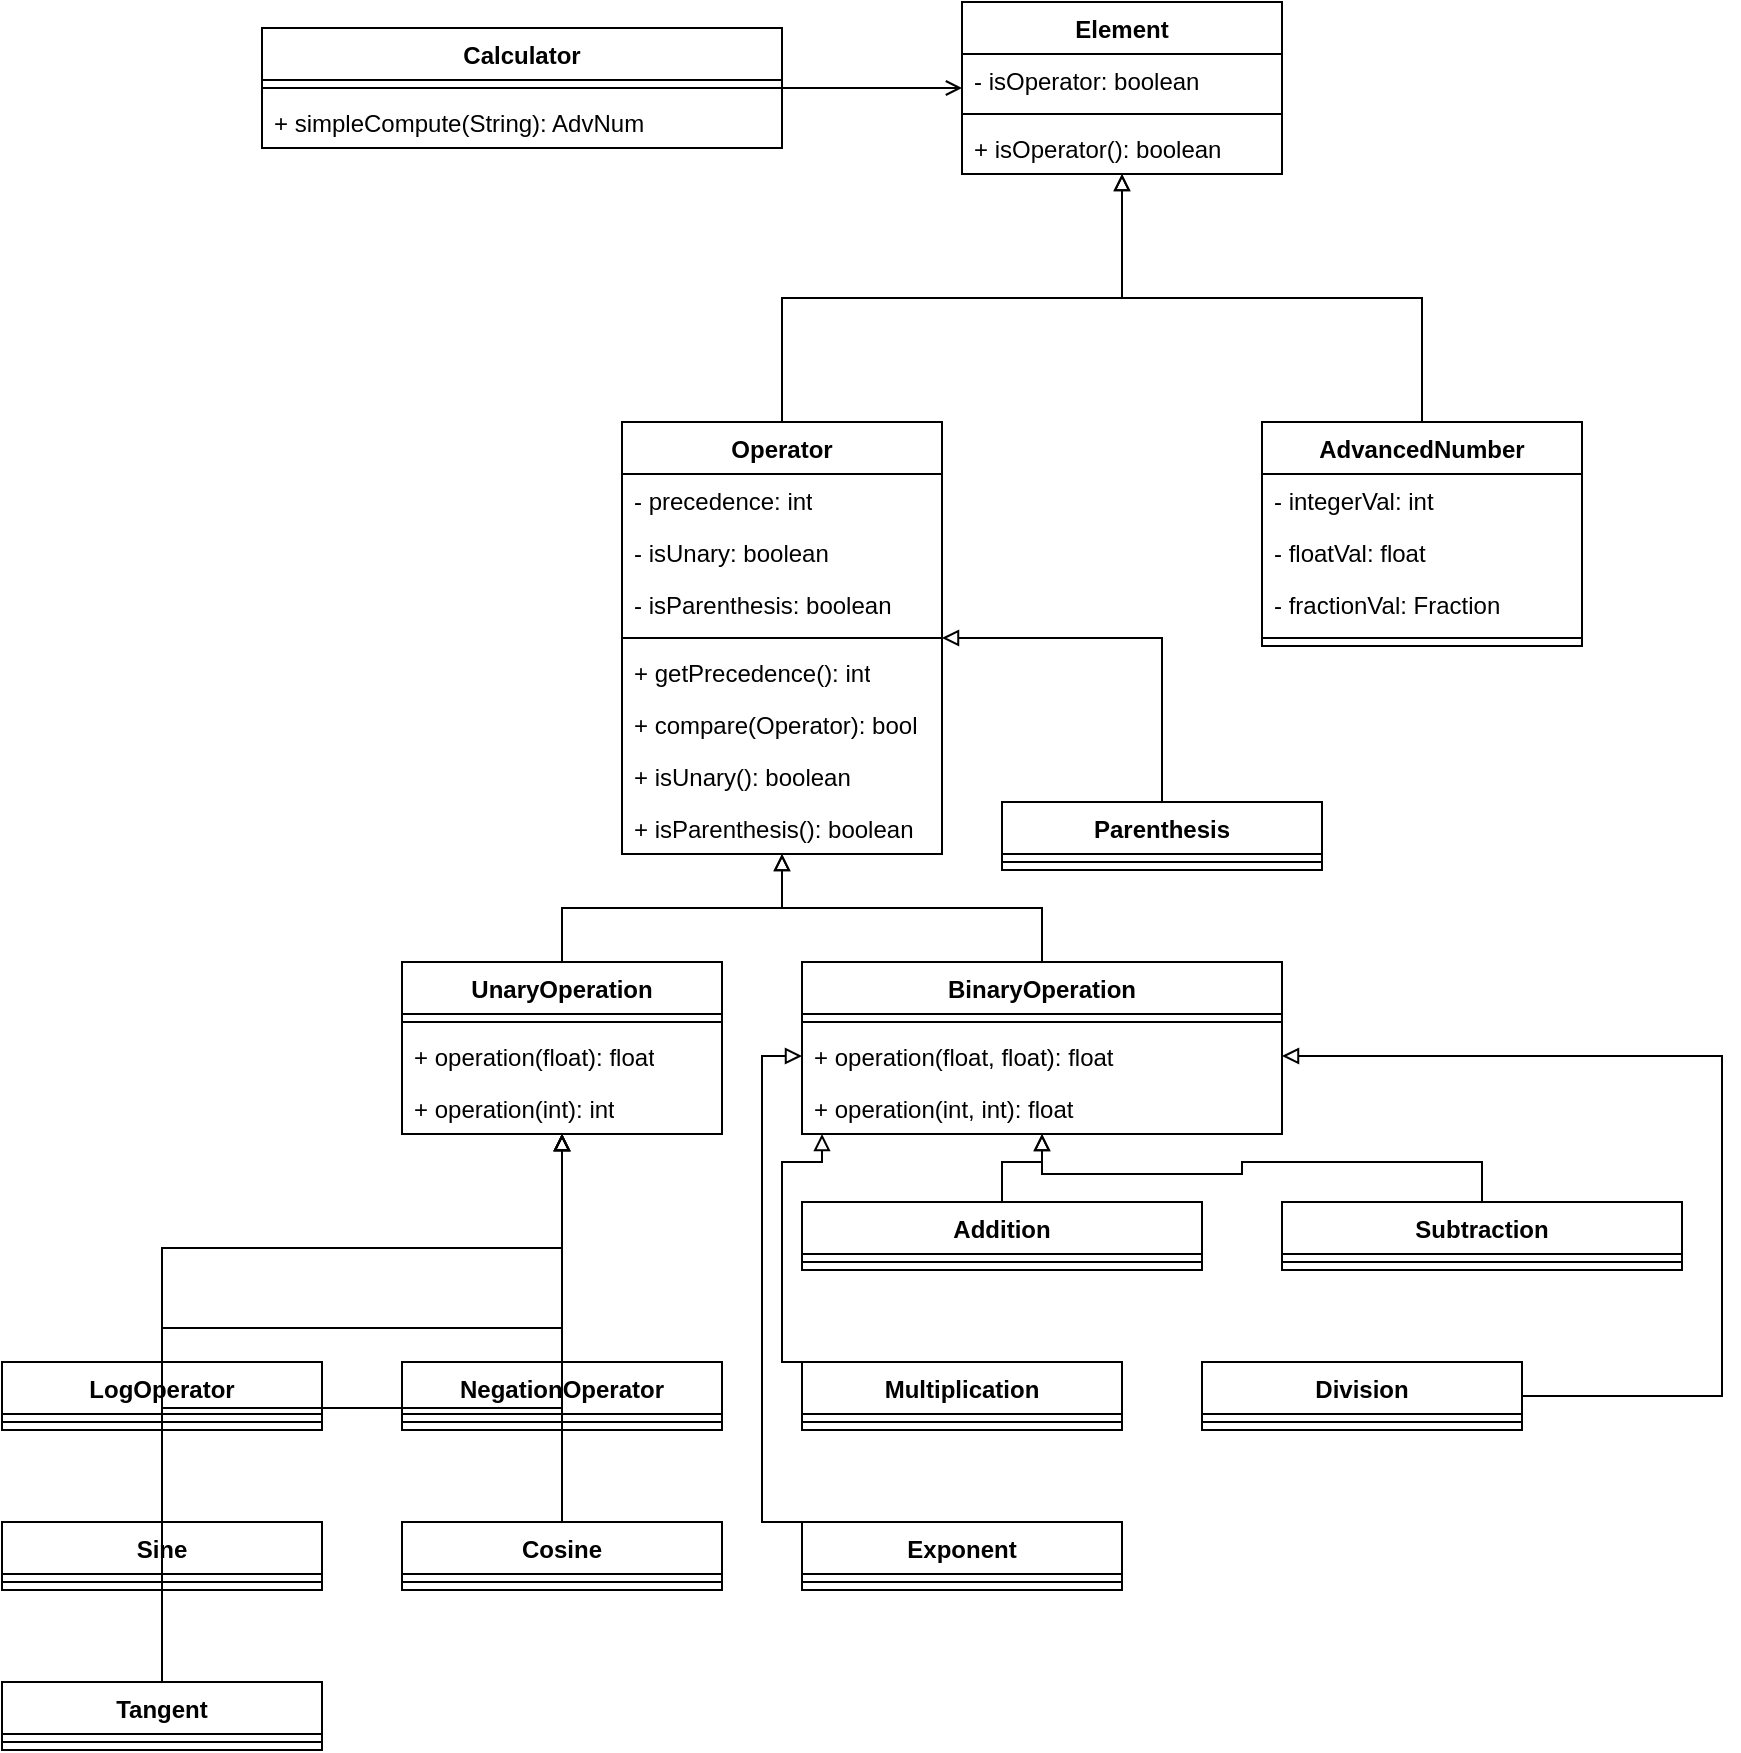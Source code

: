 <mxfile version="21.1.2" type="device">
  <diagram id="-UvzUclHXNHjqyJXg0e3" name="Calculator">
    <mxGraphModel dx="780" dy="1596" grid="1" gridSize="10" guides="1" tooltips="1" connect="1" arrows="1" fold="1" page="1" pageScale="1" pageWidth="850" pageHeight="1100" math="0" shadow="0">
      <root>
        <mxCell id="0" />
        <mxCell id="1" parent="0" />
        <mxCell id="I_2Y3bINnbza1C0EVIlu-2" style="edgeStyle=orthogonalEdgeStyle;rounded=0;orthogonalLoop=1;jettySize=auto;html=1;startArrow=none;startFill=0;endArrow=open;endFill=0;" edge="1" parent="1" source="4r55yMDbGyVV82dDF3I8-1" target="T0KQbcwTSuSwuq_IPpE6-3">
          <mxGeometry relative="1" as="geometry" />
        </mxCell>
        <mxCell id="4r55yMDbGyVV82dDF3I8-1" value="Calculator" style="swimlane;fontStyle=1;align=center;verticalAlign=top;childLayout=stackLayout;horizontal=1;startSize=26;horizontalStack=0;resizeParent=1;resizeParentMax=0;resizeLast=0;collapsible=1;marginBottom=0;whiteSpace=wrap;html=1;" parent="1" vertex="1">
          <mxGeometry x="210" y="-427" width="260" height="60" as="geometry" />
        </mxCell>
        <mxCell id="4r55yMDbGyVV82dDF3I8-3" value="" style="line;strokeWidth=1;fillColor=none;align=left;verticalAlign=middle;spacingTop=-1;spacingLeft=3;spacingRight=3;rotatable=0;labelPosition=right;points=[];portConstraint=eastwest;strokeColor=inherit;" parent="4r55yMDbGyVV82dDF3I8-1" vertex="1">
          <mxGeometry y="26" width="260" height="8" as="geometry" />
        </mxCell>
        <mxCell id="I_2Y3bINnbza1C0EVIlu-1" value="+ simpleCompute(String): AdvNum" style="text;strokeColor=none;fillColor=none;align=left;verticalAlign=top;spacingLeft=4;spacingRight=4;overflow=hidden;rotatable=0;points=[[0,0.5],[1,0.5]];portConstraint=eastwest;whiteSpace=wrap;html=1;" vertex="1" parent="4r55yMDbGyVV82dDF3I8-1">
          <mxGeometry y="34" width="260" height="26" as="geometry" />
        </mxCell>
        <mxCell id="T0KQbcwTSuSwuq_IPpE6-2" style="edgeStyle=orthogonalEdgeStyle;rounded=0;orthogonalLoop=1;jettySize=auto;html=1;exitX=0.5;exitY=0;exitDx=0;exitDy=0;endArrow=block;endFill=0;" edge="1" parent="1" source="4r55yMDbGyVV82dDF3I8-5" target="4r55yMDbGyVV82dDF3I8-49">
          <mxGeometry relative="1" as="geometry" />
        </mxCell>
        <mxCell id="4r55yMDbGyVV82dDF3I8-5" value="BinaryOperation" style="swimlane;fontStyle=1;align=center;verticalAlign=top;childLayout=stackLayout;horizontal=1;startSize=26;horizontalStack=0;resizeParent=1;resizeParentMax=0;resizeLast=0;collapsible=1;marginBottom=0;whiteSpace=wrap;html=1;" parent="1" vertex="1">
          <mxGeometry x="480" y="40" width="240" height="86" as="geometry" />
        </mxCell>
        <mxCell id="4r55yMDbGyVV82dDF3I8-7" value="" style="line;strokeWidth=1;fillColor=none;align=left;verticalAlign=middle;spacingTop=-1;spacingLeft=3;spacingRight=3;rotatable=0;labelPosition=right;points=[];portConstraint=eastwest;strokeColor=inherit;" parent="4r55yMDbGyVV82dDF3I8-5" vertex="1">
          <mxGeometry y="26" width="240" height="8" as="geometry" />
        </mxCell>
        <mxCell id="4r55yMDbGyVV82dDF3I8-8" value="+ operation(float, float): float" style="text;strokeColor=none;fillColor=none;align=left;verticalAlign=top;spacingLeft=4;spacingRight=4;overflow=hidden;rotatable=0;points=[[0,0.5],[1,0.5]];portConstraint=eastwest;whiteSpace=wrap;html=1;" parent="4r55yMDbGyVV82dDF3I8-5" vertex="1">
          <mxGeometry y="34" width="240" height="26" as="geometry" />
        </mxCell>
        <mxCell id="4r55yMDbGyVV82dDF3I8-37" value="+ operation(int, int): float" style="text;strokeColor=none;fillColor=none;align=left;verticalAlign=top;spacingLeft=4;spacingRight=4;overflow=hidden;rotatable=0;points=[[0,0.5],[1,0.5]];portConstraint=eastwest;whiteSpace=wrap;html=1;" parent="4r55yMDbGyVV82dDF3I8-5" vertex="1">
          <mxGeometry y="60" width="240" height="26" as="geometry" />
        </mxCell>
        <mxCell id="T0KQbcwTSuSwuq_IPpE6-1" style="edgeStyle=orthogonalEdgeStyle;rounded=0;orthogonalLoop=1;jettySize=auto;html=1;exitX=0.5;exitY=0;exitDx=0;exitDy=0;endArrow=block;endFill=0;" edge="1" parent="1" source="4r55yMDbGyVV82dDF3I8-9" target="4r55yMDbGyVV82dDF3I8-49">
          <mxGeometry relative="1" as="geometry" />
        </mxCell>
        <mxCell id="4r55yMDbGyVV82dDF3I8-9" value="UnaryOperation" style="swimlane;fontStyle=1;align=center;verticalAlign=top;childLayout=stackLayout;horizontal=1;startSize=26;horizontalStack=0;resizeParent=1;resizeParentMax=0;resizeLast=0;collapsible=1;marginBottom=0;whiteSpace=wrap;html=1;" parent="1" vertex="1">
          <mxGeometry x="280" y="40" width="160" height="86" as="geometry" />
        </mxCell>
        <mxCell id="4r55yMDbGyVV82dDF3I8-11" value="" style="line;strokeWidth=1;fillColor=none;align=left;verticalAlign=middle;spacingTop=-1;spacingLeft=3;spacingRight=3;rotatable=0;labelPosition=right;points=[];portConstraint=eastwest;strokeColor=inherit;" parent="4r55yMDbGyVV82dDF3I8-9" vertex="1">
          <mxGeometry y="26" width="160" height="8" as="geometry" />
        </mxCell>
        <mxCell id="4r55yMDbGyVV82dDF3I8-12" value="+ operation(float): float" style="text;strokeColor=none;fillColor=none;align=left;verticalAlign=top;spacingLeft=4;spacingRight=4;overflow=hidden;rotatable=0;points=[[0,0.5],[1,0.5]];portConstraint=eastwest;whiteSpace=wrap;html=1;" parent="4r55yMDbGyVV82dDF3I8-9" vertex="1">
          <mxGeometry y="34" width="160" height="26" as="geometry" />
        </mxCell>
        <mxCell id="4r55yMDbGyVV82dDF3I8-38" value="+ operation(int): int" style="text;strokeColor=none;fillColor=none;align=left;verticalAlign=top;spacingLeft=4;spacingRight=4;overflow=hidden;rotatable=0;points=[[0,0.5],[1,0.5]];portConstraint=eastwest;whiteSpace=wrap;html=1;" parent="4r55yMDbGyVV82dDF3I8-9" vertex="1">
          <mxGeometry y="60" width="160" height="26" as="geometry" />
        </mxCell>
        <mxCell id="4r55yMDbGyVV82dDF3I8-40" style="edgeStyle=orthogonalEdgeStyle;rounded=0;orthogonalLoop=1;jettySize=auto;html=1;exitX=0.5;exitY=0;exitDx=0;exitDy=0;endArrow=block;endFill=0;" parent="1" source="4r55yMDbGyVV82dDF3I8-13" target="4r55yMDbGyVV82dDF3I8-9" edge="1">
          <mxGeometry relative="1" as="geometry" />
        </mxCell>
        <mxCell id="4r55yMDbGyVV82dDF3I8-13" value="NegationOperator" style="swimlane;fontStyle=1;align=center;verticalAlign=top;childLayout=stackLayout;horizontal=1;startSize=26;horizontalStack=0;resizeParent=1;resizeParentMax=0;resizeLast=0;collapsible=1;marginBottom=0;whiteSpace=wrap;html=1;" parent="1" vertex="1">
          <mxGeometry x="280" y="240" width="160" height="34" as="geometry" />
        </mxCell>
        <mxCell id="4r55yMDbGyVV82dDF3I8-15" value="" style="line;strokeWidth=1;fillColor=none;align=left;verticalAlign=middle;spacingTop=-1;spacingLeft=3;spacingRight=3;rotatable=0;labelPosition=right;points=[];portConstraint=eastwest;strokeColor=inherit;" parent="4r55yMDbGyVV82dDF3I8-13" vertex="1">
          <mxGeometry y="26" width="160" height="8" as="geometry" />
        </mxCell>
        <mxCell id="4r55yMDbGyVV82dDF3I8-41" style="edgeStyle=orthogonalEdgeStyle;rounded=0;orthogonalLoop=1;jettySize=auto;html=1;endArrow=block;endFill=0;" parent="1" source="4r55yMDbGyVV82dDF3I8-17" target="4r55yMDbGyVV82dDF3I8-5" edge="1">
          <mxGeometry relative="1" as="geometry" />
        </mxCell>
        <mxCell id="4r55yMDbGyVV82dDF3I8-17" value="Addition" style="swimlane;fontStyle=1;align=center;verticalAlign=top;childLayout=stackLayout;horizontal=1;startSize=26;horizontalStack=0;resizeParent=1;resizeParentMax=0;resizeLast=0;collapsible=1;marginBottom=0;whiteSpace=wrap;html=1;" parent="1" vertex="1">
          <mxGeometry x="480" y="160" width="200" height="34" as="geometry" />
        </mxCell>
        <mxCell id="4r55yMDbGyVV82dDF3I8-19" value="" style="line;strokeWidth=1;fillColor=none;align=left;verticalAlign=middle;spacingTop=-1;spacingLeft=3;spacingRight=3;rotatable=0;labelPosition=right;points=[];portConstraint=eastwest;strokeColor=inherit;" parent="4r55yMDbGyVV82dDF3I8-17" vertex="1">
          <mxGeometry y="26" width="200" height="8" as="geometry" />
        </mxCell>
        <mxCell id="4r55yMDbGyVV82dDF3I8-43" style="edgeStyle=orthogonalEdgeStyle;rounded=0;orthogonalLoop=1;jettySize=auto;html=1;exitX=0.5;exitY=0;exitDx=0;exitDy=0;endArrow=block;endFill=0;" parent="1" source="4r55yMDbGyVV82dDF3I8-22" target="4r55yMDbGyVV82dDF3I8-5" edge="1">
          <mxGeometry relative="1" as="geometry" />
        </mxCell>
        <mxCell id="4r55yMDbGyVV82dDF3I8-22" value="Subtraction" style="swimlane;fontStyle=1;align=center;verticalAlign=top;childLayout=stackLayout;horizontal=1;startSize=26;horizontalStack=0;resizeParent=1;resizeParentMax=0;resizeLast=0;collapsible=1;marginBottom=0;whiteSpace=wrap;html=1;" parent="1" vertex="1">
          <mxGeometry x="720" y="160" width="200" height="34" as="geometry" />
        </mxCell>
        <mxCell id="4r55yMDbGyVV82dDF3I8-23" value="" style="line;strokeWidth=1;fillColor=none;align=left;verticalAlign=middle;spacingTop=-1;spacingLeft=3;spacingRight=3;rotatable=0;labelPosition=right;points=[];portConstraint=eastwest;strokeColor=inherit;" parent="4r55yMDbGyVV82dDF3I8-22" vertex="1">
          <mxGeometry y="26" width="200" height="8" as="geometry" />
        </mxCell>
        <mxCell id="4r55yMDbGyVV82dDF3I8-39" style="edgeStyle=orthogonalEdgeStyle;rounded=0;orthogonalLoop=1;jettySize=auto;html=1;exitX=0.5;exitY=0;exitDx=0;exitDy=0;endArrow=block;endFill=0;" parent="1" source="4r55yMDbGyVV82dDF3I8-24" target="4r55yMDbGyVV82dDF3I8-9" edge="1">
          <mxGeometry relative="1" as="geometry" />
        </mxCell>
        <mxCell id="4r55yMDbGyVV82dDF3I8-24" value="LogOperator" style="swimlane;fontStyle=1;align=center;verticalAlign=top;childLayout=stackLayout;horizontal=1;startSize=26;horizontalStack=0;resizeParent=1;resizeParentMax=0;resizeLast=0;collapsible=1;marginBottom=0;whiteSpace=wrap;html=1;" parent="1" vertex="1">
          <mxGeometry x="80" y="240" width="160" height="34" as="geometry" />
        </mxCell>
        <mxCell id="4r55yMDbGyVV82dDF3I8-25" value="" style="line;strokeWidth=1;fillColor=none;align=left;verticalAlign=middle;spacingTop=-1;spacingLeft=3;spacingRight=3;rotatable=0;labelPosition=right;points=[];portConstraint=eastwest;strokeColor=inherit;" parent="4r55yMDbGyVV82dDF3I8-24" vertex="1">
          <mxGeometry y="26" width="160" height="8" as="geometry" />
        </mxCell>
        <mxCell id="4r55yMDbGyVV82dDF3I8-44" style="edgeStyle=orthogonalEdgeStyle;rounded=0;orthogonalLoop=1;jettySize=auto;html=1;exitX=0.5;exitY=0;exitDx=0;exitDy=0;endArrow=block;endFill=0;" parent="1" source="4r55yMDbGyVV82dDF3I8-26" target="4r55yMDbGyVV82dDF3I8-5" edge="1">
          <mxGeometry relative="1" as="geometry">
            <Array as="points">
              <mxPoint x="470" y="240" />
              <mxPoint x="470" y="140" />
              <mxPoint x="490" y="140" />
            </Array>
          </mxGeometry>
        </mxCell>
        <mxCell id="4r55yMDbGyVV82dDF3I8-26" value="Multiplication" style="swimlane;fontStyle=1;align=center;verticalAlign=top;childLayout=stackLayout;horizontal=1;startSize=26;horizontalStack=0;resizeParent=1;resizeParentMax=0;resizeLast=0;collapsible=1;marginBottom=0;whiteSpace=wrap;html=1;" parent="1" vertex="1">
          <mxGeometry x="480" y="240" width="160" height="34" as="geometry" />
        </mxCell>
        <mxCell id="4r55yMDbGyVV82dDF3I8-27" value="" style="line;strokeWidth=1;fillColor=none;align=left;verticalAlign=middle;spacingTop=-1;spacingLeft=3;spacingRight=3;rotatable=0;labelPosition=right;points=[];portConstraint=eastwest;strokeColor=inherit;" parent="4r55yMDbGyVV82dDF3I8-26" vertex="1">
          <mxGeometry y="26" width="160" height="8" as="geometry" />
        </mxCell>
        <mxCell id="4r55yMDbGyVV82dDF3I8-45" style="edgeStyle=orthogonalEdgeStyle;rounded=0;orthogonalLoop=1;jettySize=auto;html=1;endArrow=block;endFill=0;entryX=1;entryY=0.5;entryDx=0;entryDy=0;" parent="1" source="4r55yMDbGyVV82dDF3I8-28" target="4r55yMDbGyVV82dDF3I8-8" edge="1">
          <mxGeometry relative="1" as="geometry">
            <Array as="points">
              <mxPoint x="940" y="257" />
              <mxPoint x="940" y="87" />
            </Array>
          </mxGeometry>
        </mxCell>
        <mxCell id="4r55yMDbGyVV82dDF3I8-28" value="Division" style="swimlane;fontStyle=1;align=center;verticalAlign=top;childLayout=stackLayout;horizontal=1;startSize=26;horizontalStack=0;resizeParent=1;resizeParentMax=0;resizeLast=0;collapsible=1;marginBottom=0;whiteSpace=wrap;html=1;" parent="1" vertex="1">
          <mxGeometry x="680" y="240" width="160" height="34" as="geometry" />
        </mxCell>
        <mxCell id="4r55yMDbGyVV82dDF3I8-29" value="" style="line;strokeWidth=1;fillColor=none;align=left;verticalAlign=middle;spacingTop=-1;spacingLeft=3;spacingRight=3;rotatable=0;labelPosition=right;points=[];portConstraint=eastwest;strokeColor=inherit;" parent="4r55yMDbGyVV82dDF3I8-28" vertex="1">
          <mxGeometry y="26" width="160" height="8" as="geometry" />
        </mxCell>
        <mxCell id="4r55yMDbGyVV82dDF3I8-47" style="edgeStyle=orthogonalEdgeStyle;rounded=0;orthogonalLoop=1;jettySize=auto;html=1;exitX=0.5;exitY=0;exitDx=0;exitDy=0;endArrow=block;endFill=0;entryX=0;entryY=0.5;entryDx=0;entryDy=0;" parent="1" source="4r55yMDbGyVV82dDF3I8-31" target="4r55yMDbGyVV82dDF3I8-8" edge="1">
          <mxGeometry relative="1" as="geometry">
            <Array as="points">
              <mxPoint x="460" y="320" />
              <mxPoint x="460" y="87" />
            </Array>
          </mxGeometry>
        </mxCell>
        <mxCell id="4r55yMDbGyVV82dDF3I8-31" value="Exponent" style="swimlane;fontStyle=1;align=center;verticalAlign=top;childLayout=stackLayout;horizontal=1;startSize=26;horizontalStack=0;resizeParent=1;resizeParentMax=0;resizeLast=0;collapsible=1;marginBottom=0;whiteSpace=wrap;html=1;" parent="1" vertex="1">
          <mxGeometry x="480" y="320" width="160" height="34" as="geometry" />
        </mxCell>
        <mxCell id="4r55yMDbGyVV82dDF3I8-32" value="" style="line;strokeWidth=1;fillColor=none;align=left;verticalAlign=middle;spacingTop=-1;spacingLeft=3;spacingRight=3;rotatable=0;labelPosition=right;points=[];portConstraint=eastwest;strokeColor=inherit;" parent="4r55yMDbGyVV82dDF3I8-31" vertex="1">
          <mxGeometry y="26" width="160" height="8" as="geometry" />
        </mxCell>
        <mxCell id="T0KQbcwTSuSwuq_IPpE6-13" style="edgeStyle=orthogonalEdgeStyle;rounded=0;orthogonalLoop=1;jettySize=auto;html=1;exitX=0.5;exitY=0;exitDx=0;exitDy=0;endArrow=block;endFill=0;" edge="1" parent="1" source="4r55yMDbGyVV82dDF3I8-49" target="T0KQbcwTSuSwuq_IPpE6-3">
          <mxGeometry relative="1" as="geometry" />
        </mxCell>
        <mxCell id="4r55yMDbGyVV82dDF3I8-49" value="Operator" style="swimlane;fontStyle=1;align=center;verticalAlign=top;childLayout=stackLayout;horizontal=1;startSize=26;horizontalStack=0;resizeParent=1;resizeParentMax=0;resizeLast=0;collapsible=1;marginBottom=0;whiteSpace=wrap;html=1;" parent="1" vertex="1">
          <mxGeometry x="390" y="-230" width="160" height="216" as="geometry" />
        </mxCell>
        <mxCell id="T0KQbcwTSuSwuq_IPpE6-14" value="- precedence: int" style="text;strokeColor=none;fillColor=none;align=left;verticalAlign=top;spacingLeft=4;spacingRight=4;overflow=hidden;rotatable=0;points=[[0,0.5],[1,0.5]];portConstraint=eastwest;whiteSpace=wrap;html=1;" vertex="1" parent="4r55yMDbGyVV82dDF3I8-49">
          <mxGeometry y="26" width="160" height="26" as="geometry" />
        </mxCell>
        <mxCell id="T0KQbcwTSuSwuq_IPpE6-17" value="- isUnary: boolean" style="text;strokeColor=none;fillColor=none;align=left;verticalAlign=top;spacingLeft=4;spacingRight=4;overflow=hidden;rotatable=0;points=[[0,0.5],[1,0.5]];portConstraint=eastwest;whiteSpace=wrap;html=1;" vertex="1" parent="4r55yMDbGyVV82dDF3I8-49">
          <mxGeometry y="52" width="160" height="26" as="geometry" />
        </mxCell>
        <mxCell id="T0KQbcwTSuSwuq_IPpE6-22" value="- isParenthesis: boolean" style="text;strokeColor=none;fillColor=none;align=left;verticalAlign=top;spacingLeft=4;spacingRight=4;overflow=hidden;rotatable=0;points=[[0,0.5],[1,0.5]];portConstraint=eastwest;whiteSpace=wrap;html=1;" vertex="1" parent="4r55yMDbGyVV82dDF3I8-49">
          <mxGeometry y="78" width="160" height="26" as="geometry" />
        </mxCell>
        <mxCell id="4r55yMDbGyVV82dDF3I8-51" value="" style="line;strokeWidth=1;fillColor=none;align=left;verticalAlign=middle;spacingTop=-1;spacingLeft=3;spacingRight=3;rotatable=0;labelPosition=right;points=[];portConstraint=eastwest;strokeColor=inherit;" parent="4r55yMDbGyVV82dDF3I8-49" vertex="1">
          <mxGeometry y="104" width="160" height="8" as="geometry" />
        </mxCell>
        <mxCell id="4r55yMDbGyVV82dDF3I8-56" value="+ getPrecedence(): int" style="text;strokeColor=none;fillColor=none;align=left;verticalAlign=top;spacingLeft=4;spacingRight=4;overflow=hidden;rotatable=0;points=[[0,0.5],[1,0.5]];portConstraint=eastwest;whiteSpace=wrap;html=1;" parent="4r55yMDbGyVV82dDF3I8-49" vertex="1">
          <mxGeometry y="112" width="160" height="26" as="geometry" />
        </mxCell>
        <mxCell id="T0KQbcwTSuSwuq_IPpE6-15" value="+ compare(Operator): bool" style="text;strokeColor=none;fillColor=none;align=left;verticalAlign=top;spacingLeft=4;spacingRight=4;overflow=hidden;rotatable=0;points=[[0,0.5],[1,0.5]];portConstraint=eastwest;whiteSpace=wrap;html=1;" vertex="1" parent="4r55yMDbGyVV82dDF3I8-49">
          <mxGeometry y="138" width="160" height="26" as="geometry" />
        </mxCell>
        <mxCell id="T0KQbcwTSuSwuq_IPpE6-16" value="+ isUnary(): boolean" style="text;strokeColor=none;fillColor=none;align=left;verticalAlign=top;spacingLeft=4;spacingRight=4;overflow=hidden;rotatable=0;points=[[0,0.5],[1,0.5]];portConstraint=eastwest;whiteSpace=wrap;html=1;" vertex="1" parent="4r55yMDbGyVV82dDF3I8-49">
          <mxGeometry y="164" width="160" height="26" as="geometry" />
        </mxCell>
        <mxCell id="T0KQbcwTSuSwuq_IPpE6-23" value="+ isParenthesis(): boolean" style="text;strokeColor=none;fillColor=none;align=left;verticalAlign=top;spacingLeft=4;spacingRight=4;overflow=hidden;rotatable=0;points=[[0,0.5],[1,0.5]];portConstraint=eastwest;whiteSpace=wrap;html=1;" vertex="1" parent="4r55yMDbGyVV82dDF3I8-49">
          <mxGeometry y="190" width="160" height="26" as="geometry" />
        </mxCell>
        <mxCell id="T0KQbcwTSuSwuq_IPpE6-12" style="edgeStyle=orthogonalEdgeStyle;rounded=0;orthogonalLoop=1;jettySize=auto;html=1;endArrow=block;endFill=0;" edge="1" parent="1" source="4r55yMDbGyVV82dDF3I8-70" target="T0KQbcwTSuSwuq_IPpE6-3">
          <mxGeometry relative="1" as="geometry" />
        </mxCell>
        <mxCell id="4r55yMDbGyVV82dDF3I8-70" value="AdvancedNumber" style="swimlane;fontStyle=1;align=center;verticalAlign=top;childLayout=stackLayout;horizontal=1;startSize=26;horizontalStack=0;resizeParent=1;resizeParentMax=0;resizeLast=0;collapsible=1;marginBottom=0;whiteSpace=wrap;html=1;" parent="1" vertex="1">
          <mxGeometry x="710" y="-230" width="160" height="112" as="geometry" />
        </mxCell>
        <mxCell id="4r55yMDbGyVV82dDF3I8-71" value="- integerVal: int" style="text;strokeColor=none;fillColor=none;align=left;verticalAlign=top;spacingLeft=4;spacingRight=4;overflow=hidden;rotatable=0;points=[[0,0.5],[1,0.5]];portConstraint=eastwest;whiteSpace=wrap;html=1;" parent="4r55yMDbGyVV82dDF3I8-70" vertex="1">
          <mxGeometry y="26" width="160" height="26" as="geometry" />
        </mxCell>
        <mxCell id="4r55yMDbGyVV82dDF3I8-75" value="- floatVal: float" style="text;strokeColor=none;fillColor=none;align=left;verticalAlign=top;spacingLeft=4;spacingRight=4;overflow=hidden;rotatable=0;points=[[0,0.5],[1,0.5]];portConstraint=eastwest;whiteSpace=wrap;html=1;" parent="4r55yMDbGyVV82dDF3I8-70" vertex="1">
          <mxGeometry y="52" width="160" height="26" as="geometry" />
        </mxCell>
        <mxCell id="4r55yMDbGyVV82dDF3I8-74" value="- fractionVal: Fraction" style="text;strokeColor=none;fillColor=none;align=left;verticalAlign=top;spacingLeft=4;spacingRight=4;overflow=hidden;rotatable=0;points=[[0,0.5],[1,0.5]];portConstraint=eastwest;whiteSpace=wrap;html=1;" parent="4r55yMDbGyVV82dDF3I8-70" vertex="1">
          <mxGeometry y="78" width="160" height="26" as="geometry" />
        </mxCell>
        <mxCell id="4r55yMDbGyVV82dDF3I8-72" value="" style="line;strokeWidth=1;fillColor=none;align=left;verticalAlign=middle;spacingTop=-1;spacingLeft=3;spacingRight=3;rotatable=0;labelPosition=right;points=[];portConstraint=eastwest;strokeColor=inherit;" parent="4r55yMDbGyVV82dDF3I8-70" vertex="1">
          <mxGeometry y="104" width="160" height="8" as="geometry" />
        </mxCell>
        <mxCell id="tbF0zEa7ismnnXU1oWYo-7" style="edgeStyle=orthogonalEdgeStyle;rounded=0;orthogonalLoop=1;jettySize=auto;html=1;exitX=0.5;exitY=0;exitDx=0;exitDy=0;endArrow=block;endFill=0;" edge="1" parent="1" source="tbF0zEa7ismnnXU1oWYo-1" target="4r55yMDbGyVV82dDF3I8-9">
          <mxGeometry relative="1" as="geometry">
            <mxPoint x="360" y="150" as="targetPoint" />
          </mxGeometry>
        </mxCell>
        <mxCell id="tbF0zEa7ismnnXU1oWYo-1" value="Sine" style="swimlane;fontStyle=1;align=center;verticalAlign=top;childLayout=stackLayout;horizontal=1;startSize=26;horizontalStack=0;resizeParent=1;resizeParentMax=0;resizeLast=0;collapsible=1;marginBottom=0;whiteSpace=wrap;html=1;" vertex="1" parent="1">
          <mxGeometry x="80" y="320" width="160" height="34" as="geometry" />
        </mxCell>
        <mxCell id="tbF0zEa7ismnnXU1oWYo-2" value="" style="line;strokeWidth=1;fillColor=none;align=left;verticalAlign=middle;spacingTop=-1;spacingLeft=3;spacingRight=3;rotatable=0;labelPosition=right;points=[];portConstraint=eastwest;strokeColor=inherit;" vertex="1" parent="tbF0zEa7ismnnXU1oWYo-1">
          <mxGeometry y="26" width="160" height="8" as="geometry" />
        </mxCell>
        <mxCell id="tbF0zEa7ismnnXU1oWYo-8" style="edgeStyle=orthogonalEdgeStyle;rounded=0;orthogonalLoop=1;jettySize=auto;html=1;exitX=0.5;exitY=0;exitDx=0;exitDy=0;endArrow=block;endFill=0;" edge="1" parent="1" source="tbF0zEa7ismnnXU1oWYo-3" target="4r55yMDbGyVV82dDF3I8-9">
          <mxGeometry relative="1" as="geometry" />
        </mxCell>
        <mxCell id="tbF0zEa7ismnnXU1oWYo-3" value="Cosine" style="swimlane;fontStyle=1;align=center;verticalAlign=top;childLayout=stackLayout;horizontal=1;startSize=26;horizontalStack=0;resizeParent=1;resizeParentMax=0;resizeLast=0;collapsible=1;marginBottom=0;whiteSpace=wrap;html=1;" vertex="1" parent="1">
          <mxGeometry x="280" y="320" width="160" height="34" as="geometry" />
        </mxCell>
        <mxCell id="tbF0zEa7ismnnXU1oWYo-4" value="" style="line;strokeWidth=1;fillColor=none;align=left;verticalAlign=middle;spacingTop=-1;spacingLeft=3;spacingRight=3;rotatable=0;labelPosition=right;points=[];portConstraint=eastwest;strokeColor=inherit;" vertex="1" parent="tbF0zEa7ismnnXU1oWYo-3">
          <mxGeometry y="26" width="160" height="8" as="geometry" />
        </mxCell>
        <mxCell id="tbF0zEa7ismnnXU1oWYo-9" style="edgeStyle=orthogonalEdgeStyle;rounded=0;orthogonalLoop=1;jettySize=auto;html=1;exitX=0.5;exitY=0;exitDx=0;exitDy=0;endArrow=block;endFill=0;" edge="1" parent="1" source="tbF0zEa7ismnnXU1oWYo-5" target="4r55yMDbGyVV82dDF3I8-9">
          <mxGeometry relative="1" as="geometry" />
        </mxCell>
        <mxCell id="tbF0zEa7ismnnXU1oWYo-5" value="Tangent" style="swimlane;fontStyle=1;align=center;verticalAlign=top;childLayout=stackLayout;horizontal=1;startSize=26;horizontalStack=0;resizeParent=1;resizeParentMax=0;resizeLast=0;collapsible=1;marginBottom=0;whiteSpace=wrap;html=1;" vertex="1" parent="1">
          <mxGeometry x="80" y="400" width="160" height="34" as="geometry" />
        </mxCell>
        <mxCell id="tbF0zEa7ismnnXU1oWYo-6" value="" style="line;strokeWidth=1;fillColor=none;align=left;verticalAlign=middle;spacingTop=-1;spacingLeft=3;spacingRight=3;rotatable=0;labelPosition=right;points=[];portConstraint=eastwest;strokeColor=inherit;" vertex="1" parent="tbF0zEa7ismnnXU1oWYo-5">
          <mxGeometry y="26" width="160" height="8" as="geometry" />
        </mxCell>
        <mxCell id="T0KQbcwTSuSwuq_IPpE6-3" value="Element" style="swimlane;fontStyle=1;align=center;verticalAlign=top;childLayout=stackLayout;horizontal=1;startSize=26;horizontalStack=0;resizeParent=1;resizeParentMax=0;resizeLast=0;collapsible=1;marginBottom=0;whiteSpace=wrap;html=1;" vertex="1" parent="1">
          <mxGeometry x="560" y="-440" width="160" height="86" as="geometry" />
        </mxCell>
        <mxCell id="T0KQbcwTSuSwuq_IPpE6-4" value="- isOperator: boolean" style="text;strokeColor=none;fillColor=none;align=left;verticalAlign=top;spacingLeft=4;spacingRight=4;overflow=hidden;rotatable=0;points=[[0,0.5],[1,0.5]];portConstraint=eastwest;whiteSpace=wrap;html=1;" vertex="1" parent="T0KQbcwTSuSwuq_IPpE6-3">
          <mxGeometry y="26" width="160" height="26" as="geometry" />
        </mxCell>
        <mxCell id="T0KQbcwTSuSwuq_IPpE6-5" value="" style="line;strokeWidth=1;fillColor=none;align=left;verticalAlign=middle;spacingTop=-1;spacingLeft=3;spacingRight=3;rotatable=0;labelPosition=right;points=[];portConstraint=eastwest;strokeColor=inherit;" vertex="1" parent="T0KQbcwTSuSwuq_IPpE6-3">
          <mxGeometry y="52" width="160" height="8" as="geometry" />
        </mxCell>
        <mxCell id="T0KQbcwTSuSwuq_IPpE6-6" value="+ isOperator(): boolean" style="text;strokeColor=none;fillColor=none;align=left;verticalAlign=top;spacingLeft=4;spacingRight=4;overflow=hidden;rotatable=0;points=[[0,0.5],[1,0.5]];portConstraint=eastwest;whiteSpace=wrap;html=1;" vertex="1" parent="T0KQbcwTSuSwuq_IPpE6-3">
          <mxGeometry y="60" width="160" height="26" as="geometry" />
        </mxCell>
        <mxCell id="T0KQbcwTSuSwuq_IPpE6-24" style="edgeStyle=orthogonalEdgeStyle;rounded=0;orthogonalLoop=1;jettySize=auto;html=1;exitX=0.5;exitY=0;exitDx=0;exitDy=0;endArrow=block;endFill=0;" edge="1" parent="1" source="T0KQbcwTSuSwuq_IPpE6-18" target="4r55yMDbGyVV82dDF3I8-49">
          <mxGeometry relative="1" as="geometry" />
        </mxCell>
        <mxCell id="T0KQbcwTSuSwuq_IPpE6-18" value="Parenthesis" style="swimlane;fontStyle=1;align=center;verticalAlign=top;childLayout=stackLayout;horizontal=1;startSize=26;horizontalStack=0;resizeParent=1;resizeParentMax=0;resizeLast=0;collapsible=1;marginBottom=0;whiteSpace=wrap;html=1;" vertex="1" parent="1">
          <mxGeometry x="580" y="-40" width="160" height="34" as="geometry" />
        </mxCell>
        <mxCell id="T0KQbcwTSuSwuq_IPpE6-20" value="" style="line;strokeWidth=1;fillColor=none;align=left;verticalAlign=middle;spacingTop=-1;spacingLeft=3;spacingRight=3;rotatable=0;labelPosition=right;points=[];portConstraint=eastwest;strokeColor=inherit;" vertex="1" parent="T0KQbcwTSuSwuq_IPpE6-18">
          <mxGeometry y="26" width="160" height="8" as="geometry" />
        </mxCell>
      </root>
    </mxGraphModel>
  </diagram>
</mxfile>
